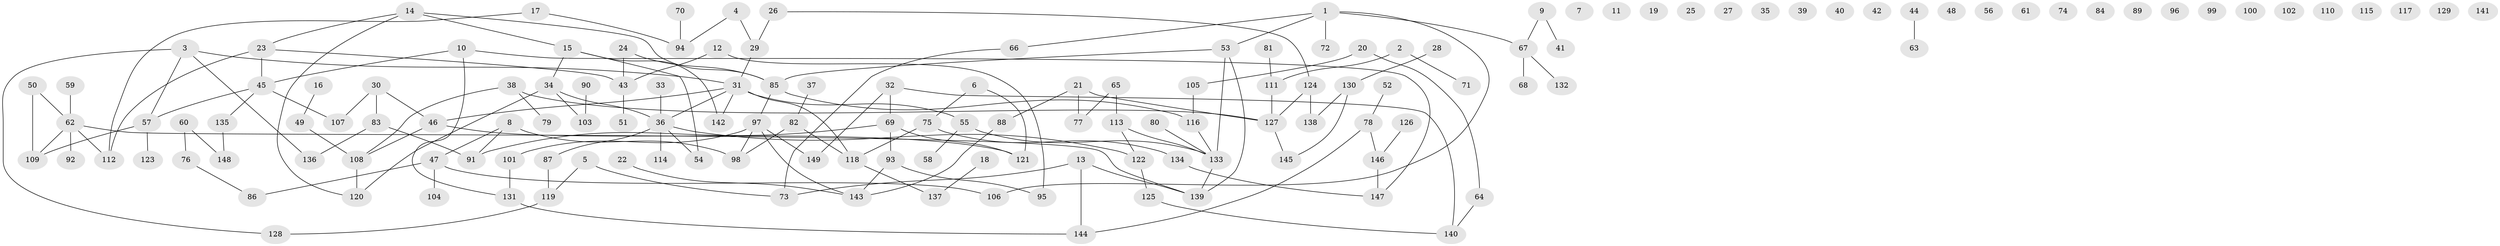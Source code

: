 // coarse degree distribution, {5: 0.06796116504854369, 3: 0.17475728155339806, 4: 0.08737864077669903, 2: 0.14563106796116504, 0: 0.24271844660194175, 1: 0.20388349514563106, 6: 0.05825242718446602, 8: 0.019417475728155338}
// Generated by graph-tools (version 1.1) at 2025/23/03/03/25 07:23:29]
// undirected, 149 vertices, 161 edges
graph export_dot {
graph [start="1"]
  node [color=gray90,style=filled];
  1;
  2;
  3;
  4;
  5;
  6;
  7;
  8;
  9;
  10;
  11;
  12;
  13;
  14;
  15;
  16;
  17;
  18;
  19;
  20;
  21;
  22;
  23;
  24;
  25;
  26;
  27;
  28;
  29;
  30;
  31;
  32;
  33;
  34;
  35;
  36;
  37;
  38;
  39;
  40;
  41;
  42;
  43;
  44;
  45;
  46;
  47;
  48;
  49;
  50;
  51;
  52;
  53;
  54;
  55;
  56;
  57;
  58;
  59;
  60;
  61;
  62;
  63;
  64;
  65;
  66;
  67;
  68;
  69;
  70;
  71;
  72;
  73;
  74;
  75;
  76;
  77;
  78;
  79;
  80;
  81;
  82;
  83;
  84;
  85;
  86;
  87;
  88;
  89;
  90;
  91;
  92;
  93;
  94;
  95;
  96;
  97;
  98;
  99;
  100;
  101;
  102;
  103;
  104;
  105;
  106;
  107;
  108;
  109;
  110;
  111;
  112;
  113;
  114;
  115;
  116;
  117;
  118;
  119;
  120;
  121;
  122;
  123;
  124;
  125;
  126;
  127;
  128;
  129;
  130;
  131;
  132;
  133;
  134;
  135;
  136;
  137;
  138;
  139;
  140;
  141;
  142;
  143;
  144;
  145;
  146;
  147;
  148;
  149;
  1 -- 53;
  1 -- 66;
  1 -- 67;
  1 -- 72;
  1 -- 106;
  2 -- 71;
  2 -- 111;
  3 -- 31;
  3 -- 57;
  3 -- 128;
  3 -- 136;
  4 -- 29;
  4 -- 94;
  5 -- 73;
  5 -- 119;
  6 -- 75;
  6 -- 121;
  8 -- 47;
  8 -- 91;
  8 -- 98;
  9 -- 41;
  9 -- 67;
  10 -- 45;
  10 -- 131;
  10 -- 147;
  12 -- 43;
  12 -- 95;
  13 -- 73;
  13 -- 139;
  13 -- 144;
  14 -- 15;
  14 -- 23;
  14 -- 85;
  14 -- 120;
  15 -- 34;
  15 -- 54;
  15 -- 142;
  16 -- 49;
  17 -- 94;
  17 -- 112;
  18 -- 137;
  20 -- 64;
  20 -- 105;
  21 -- 77;
  21 -- 88;
  21 -- 127;
  22 -- 143;
  23 -- 43;
  23 -- 45;
  23 -- 112;
  24 -- 43;
  24 -- 85;
  26 -- 29;
  26 -- 124;
  28 -- 130;
  29 -- 31;
  30 -- 46;
  30 -- 83;
  30 -- 107;
  31 -- 36;
  31 -- 46;
  31 -- 55;
  31 -- 118;
  31 -- 142;
  32 -- 69;
  32 -- 140;
  32 -- 149;
  33 -- 36;
  34 -- 36;
  34 -- 103;
  34 -- 120;
  36 -- 54;
  36 -- 87;
  36 -- 114;
  36 -- 122;
  37 -- 82;
  38 -- 79;
  38 -- 108;
  38 -- 127;
  43 -- 51;
  44 -- 63;
  45 -- 57;
  45 -- 107;
  45 -- 135;
  46 -- 108;
  46 -- 121;
  47 -- 86;
  47 -- 104;
  47 -- 106;
  49 -- 108;
  50 -- 62;
  50 -- 109;
  52 -- 78;
  53 -- 85;
  53 -- 133;
  53 -- 139;
  55 -- 58;
  55 -- 133;
  57 -- 109;
  57 -- 123;
  59 -- 62;
  60 -- 76;
  60 -- 148;
  62 -- 92;
  62 -- 109;
  62 -- 112;
  62 -- 139;
  64 -- 140;
  65 -- 77;
  65 -- 113;
  66 -- 73;
  67 -- 68;
  67 -- 132;
  69 -- 91;
  69 -- 93;
  69 -- 121;
  70 -- 94;
  75 -- 118;
  75 -- 134;
  76 -- 86;
  78 -- 144;
  78 -- 146;
  80 -- 133;
  81 -- 111;
  82 -- 98;
  82 -- 118;
  83 -- 91;
  83 -- 136;
  85 -- 97;
  85 -- 116;
  87 -- 119;
  88 -- 143;
  90 -- 103;
  93 -- 95;
  93 -- 143;
  97 -- 98;
  97 -- 101;
  97 -- 143;
  97 -- 149;
  101 -- 131;
  105 -- 116;
  108 -- 120;
  111 -- 127;
  113 -- 122;
  113 -- 133;
  116 -- 133;
  118 -- 137;
  119 -- 128;
  122 -- 125;
  124 -- 127;
  124 -- 138;
  125 -- 140;
  126 -- 146;
  127 -- 145;
  130 -- 138;
  130 -- 145;
  131 -- 144;
  133 -- 139;
  134 -- 147;
  135 -- 148;
  146 -- 147;
}
